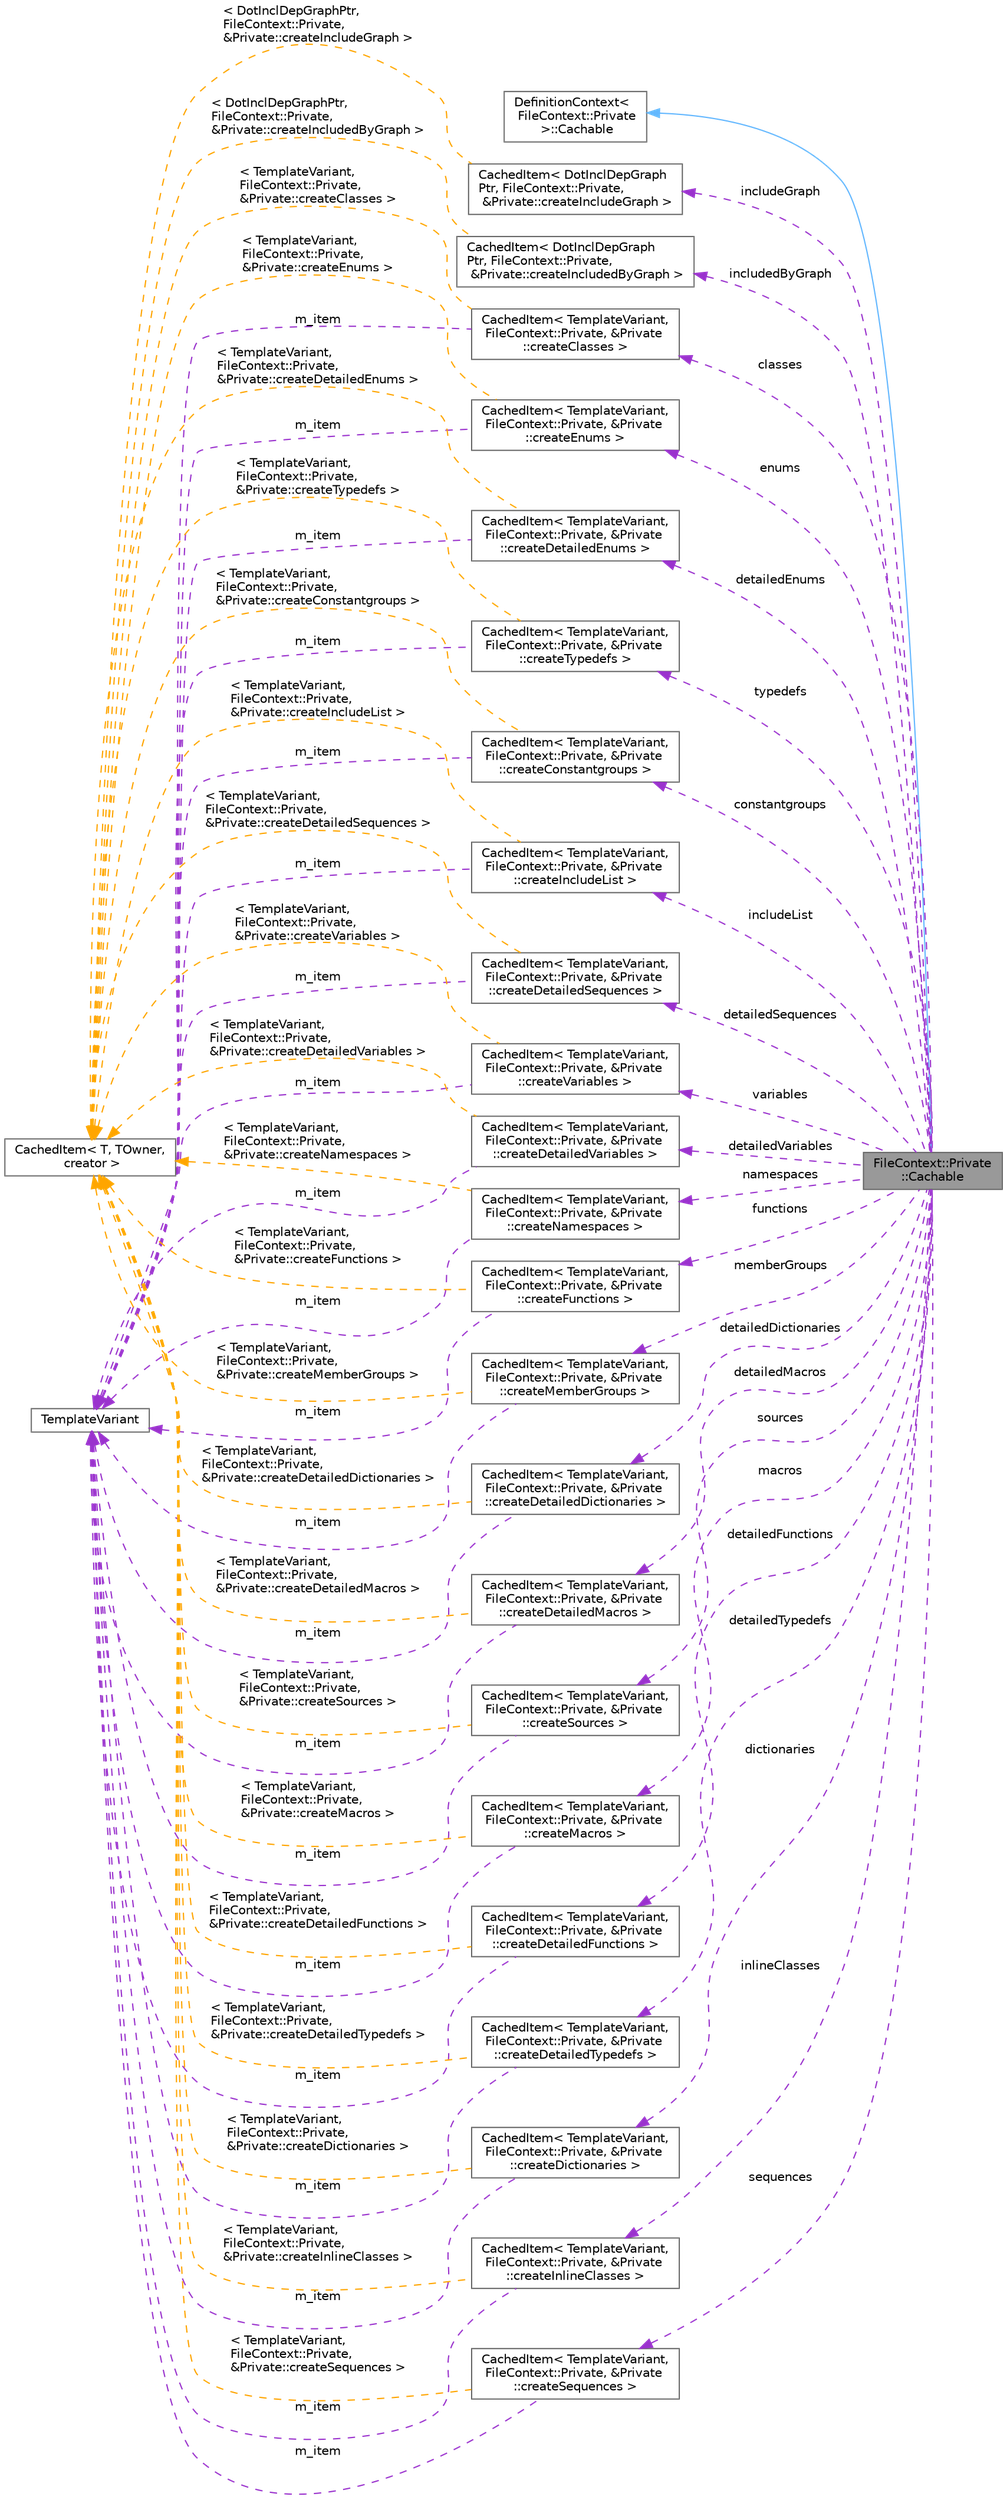 digraph "FileContext::Private::Cachable"
{
 // INTERACTIVE_SVG=YES
 // LATEX_PDF_SIZE
  bgcolor="transparent";
  edge [fontname=Helvetica,fontsize=10,labelfontname=Helvetica,labelfontsize=10];
  node [fontname=Helvetica,fontsize=10,shape=box,height=0.2,width=0.4];
  rankdir="LR";
  Node1 [label="FileContext::Private\l::Cachable",height=0.2,width=0.4,color="gray40", fillcolor="grey60", style="filled", fontcolor="black",tooltip=" "];
  Node2 -> Node1 [dir="back",color="steelblue1",style="solid"];
  Node2 [label="DefinitionContext\<\l FileContext::Private\l \>::Cachable",height=0.2,width=0.4,color="gray40", fillcolor="white", style="filled",tooltip=" "];
  Node3 -> Node1 [dir="back",color="darkorchid3",style="dashed",label=" includeList" ];
  Node3 [label="CachedItem\< TemplateVariant,\l FileContext::Private, &Private\l::createIncludeList \>",height=0.2,width=0.4,color="gray40", fillcolor="white", style="filled",URL="$d7/dc1/class_cached_item.html",tooltip=" "];
  Node4 -> Node3 [dir="back",color="darkorchid3",style="dashed",label=" m_item" ];
  Node4 [label="TemplateVariant",height=0.2,width=0.4,color="gray40", fillcolor="white", style="filled",URL="$d1/dba/class_template_variant.html",tooltip="Variant type which can hold one value of a fixed set of types."];
  Node5 -> Node3 [dir="back",color="orange",style="dashed",label=" \< TemplateVariant,\l FileContext::Private,\l &Private::createIncludeList \>" ];
  Node5 [label="CachedItem\< T, TOwner,\l creator \>",height=0.2,width=0.4,color="gray40", fillcolor="white", style="filled",URL="$d7/dc1/class_cached_item.html",tooltip="Wrapper for data that needs to be cached."];
  Node6 -> Node1 [dir="back",color="darkorchid3",style="dashed",label=" includeGraph" ];
  Node6 [label="CachedItem\< DotInclDepGraph\lPtr, FileContext::Private,\l &Private::createIncludeGraph \>",height=0.2,width=0.4,color="gray40", fillcolor="white", style="filled",URL="$d7/dc1/class_cached_item.html",tooltip=" "];
  Node5 -> Node6 [dir="back",color="orange",style="dashed",label=" \< DotInclDepGraphPtr,\l FileContext::Private,\l &Private::createIncludeGraph \>" ];
  Node7 -> Node1 [dir="back",color="darkorchid3",style="dashed",label=" includedByGraph" ];
  Node7 [label="CachedItem\< DotInclDepGraph\lPtr, FileContext::Private,\l &Private::createIncludedByGraph \>",height=0.2,width=0.4,color="gray40", fillcolor="white", style="filled",URL="$d7/dc1/class_cached_item.html",tooltip=" "];
  Node5 -> Node7 [dir="back",color="orange",style="dashed",label=" \< DotInclDepGraphPtr,\l FileContext::Private,\l &Private::createIncludedByGraph \>" ];
  Node8 -> Node1 [dir="back",color="darkorchid3",style="dashed",label=" sources" ];
  Node8 [label="CachedItem\< TemplateVariant,\l FileContext::Private, &Private\l::createSources \>",height=0.2,width=0.4,color="gray40", fillcolor="white", style="filled",URL="$d7/dc1/class_cached_item.html",tooltip=" "];
  Node4 -> Node8 [dir="back",color="darkorchid3",style="dashed",label=" m_item" ];
  Node5 -> Node8 [dir="back",color="orange",style="dashed",label=" \< TemplateVariant,\l FileContext::Private,\l &Private::createSources \>" ];
  Node9 -> Node1 [dir="back",color="darkorchid3",style="dashed",label=" classes" ];
  Node9 [label="CachedItem\< TemplateVariant,\l FileContext::Private, &Private\l::createClasses \>",height=0.2,width=0.4,color="gray40", fillcolor="white", style="filled",URL="$d7/dc1/class_cached_item.html",tooltip=" "];
  Node4 -> Node9 [dir="back",color="darkorchid3",style="dashed",label=" m_item" ];
  Node5 -> Node9 [dir="back",color="orange",style="dashed",label=" \< TemplateVariant,\l FileContext::Private,\l &Private::createClasses \>" ];
  Node10 -> Node1 [dir="back",color="darkorchid3",style="dashed",label=" namespaces" ];
  Node10 [label="CachedItem\< TemplateVariant,\l FileContext::Private, &Private\l::createNamespaces \>",height=0.2,width=0.4,color="gray40", fillcolor="white", style="filled",URL="$d7/dc1/class_cached_item.html",tooltip=" "];
  Node4 -> Node10 [dir="back",color="darkorchid3",style="dashed",label=" m_item" ];
  Node5 -> Node10 [dir="back",color="orange",style="dashed",label=" \< TemplateVariant,\l FileContext::Private,\l &Private::createNamespaces \>" ];
  Node11 -> Node1 [dir="back",color="darkorchid3",style="dashed",label=" constantgroups" ];
  Node11 [label="CachedItem\< TemplateVariant,\l FileContext::Private, &Private\l::createConstantgroups \>",height=0.2,width=0.4,color="gray40", fillcolor="white", style="filled",URL="$d7/dc1/class_cached_item.html",tooltip=" "];
  Node4 -> Node11 [dir="back",color="darkorchid3",style="dashed",label=" m_item" ];
  Node5 -> Node11 [dir="back",color="orange",style="dashed",label=" \< TemplateVariant,\l FileContext::Private,\l &Private::createConstantgroups \>" ];
  Node12 -> Node1 [dir="back",color="darkorchid3",style="dashed",label=" macros" ];
  Node12 [label="CachedItem\< TemplateVariant,\l FileContext::Private, &Private\l::createMacros \>",height=0.2,width=0.4,color="gray40", fillcolor="white", style="filled",URL="$d7/dc1/class_cached_item.html",tooltip=" "];
  Node4 -> Node12 [dir="back",color="darkorchid3",style="dashed",label=" m_item" ];
  Node5 -> Node12 [dir="back",color="orange",style="dashed",label=" \< TemplateVariant,\l FileContext::Private,\l &Private::createMacros \>" ];
  Node13 -> Node1 [dir="back",color="darkorchid3",style="dashed",label=" typedefs" ];
  Node13 [label="CachedItem\< TemplateVariant,\l FileContext::Private, &Private\l::createTypedefs \>",height=0.2,width=0.4,color="gray40", fillcolor="white", style="filled",URL="$d7/dc1/class_cached_item.html",tooltip=" "];
  Node4 -> Node13 [dir="back",color="darkorchid3",style="dashed",label=" m_item" ];
  Node5 -> Node13 [dir="back",color="orange",style="dashed",label=" \< TemplateVariant,\l FileContext::Private,\l &Private::createTypedefs \>" ];
  Node14 -> Node1 [dir="back",color="darkorchid3",style="dashed",label=" sequences" ];
  Node14 [label="CachedItem\< TemplateVariant,\l FileContext::Private, &Private\l::createSequences \>",height=0.2,width=0.4,color="gray40", fillcolor="white", style="filled",URL="$d7/dc1/class_cached_item.html",tooltip=" "];
  Node4 -> Node14 [dir="back",color="darkorchid3",style="dashed",label=" m_item" ];
  Node5 -> Node14 [dir="back",color="orange",style="dashed",label=" \< TemplateVariant,\l FileContext::Private,\l &Private::createSequences \>" ];
  Node15 -> Node1 [dir="back",color="darkorchid3",style="dashed",label=" dictionaries" ];
  Node15 [label="CachedItem\< TemplateVariant,\l FileContext::Private, &Private\l::createDictionaries \>",height=0.2,width=0.4,color="gray40", fillcolor="white", style="filled",URL="$d7/dc1/class_cached_item.html",tooltip=" "];
  Node4 -> Node15 [dir="back",color="darkorchid3",style="dashed",label=" m_item" ];
  Node5 -> Node15 [dir="back",color="orange",style="dashed",label=" \< TemplateVariant,\l FileContext::Private,\l &Private::createDictionaries \>" ];
  Node16 -> Node1 [dir="back",color="darkorchid3",style="dashed",label=" enums" ];
  Node16 [label="CachedItem\< TemplateVariant,\l FileContext::Private, &Private\l::createEnums \>",height=0.2,width=0.4,color="gray40", fillcolor="white", style="filled",URL="$d7/dc1/class_cached_item.html",tooltip=" "];
  Node4 -> Node16 [dir="back",color="darkorchid3",style="dashed",label=" m_item" ];
  Node5 -> Node16 [dir="back",color="orange",style="dashed",label=" \< TemplateVariant,\l FileContext::Private,\l &Private::createEnums \>" ];
  Node17 -> Node1 [dir="back",color="darkorchid3",style="dashed",label=" functions" ];
  Node17 [label="CachedItem\< TemplateVariant,\l FileContext::Private, &Private\l::createFunctions \>",height=0.2,width=0.4,color="gray40", fillcolor="white", style="filled",URL="$d7/dc1/class_cached_item.html",tooltip=" "];
  Node4 -> Node17 [dir="back",color="darkorchid3",style="dashed",label=" m_item" ];
  Node5 -> Node17 [dir="back",color="orange",style="dashed",label=" \< TemplateVariant,\l FileContext::Private,\l &Private::createFunctions \>" ];
  Node18 -> Node1 [dir="back",color="darkorchid3",style="dashed",label=" variables" ];
  Node18 [label="CachedItem\< TemplateVariant,\l FileContext::Private, &Private\l::createVariables \>",height=0.2,width=0.4,color="gray40", fillcolor="white", style="filled",URL="$d7/dc1/class_cached_item.html",tooltip=" "];
  Node4 -> Node18 [dir="back",color="darkorchid3",style="dashed",label=" m_item" ];
  Node5 -> Node18 [dir="back",color="orange",style="dashed",label=" \< TemplateVariant,\l FileContext::Private,\l &Private::createVariables \>" ];
  Node19 -> Node1 [dir="back",color="darkorchid3",style="dashed",label=" memberGroups" ];
  Node19 [label="CachedItem\< TemplateVariant,\l FileContext::Private, &Private\l::createMemberGroups \>",height=0.2,width=0.4,color="gray40", fillcolor="white", style="filled",URL="$d7/dc1/class_cached_item.html",tooltip=" "];
  Node4 -> Node19 [dir="back",color="darkorchid3",style="dashed",label=" m_item" ];
  Node5 -> Node19 [dir="back",color="orange",style="dashed",label=" \< TemplateVariant,\l FileContext::Private,\l &Private::createMemberGroups \>" ];
  Node20 -> Node1 [dir="back",color="darkorchid3",style="dashed",label=" detailedMacros" ];
  Node20 [label="CachedItem\< TemplateVariant,\l FileContext::Private, &Private\l::createDetailedMacros \>",height=0.2,width=0.4,color="gray40", fillcolor="white", style="filled",URL="$d7/dc1/class_cached_item.html",tooltip=" "];
  Node4 -> Node20 [dir="back",color="darkorchid3",style="dashed",label=" m_item" ];
  Node5 -> Node20 [dir="back",color="orange",style="dashed",label=" \< TemplateVariant,\l FileContext::Private,\l &Private::createDetailedMacros \>" ];
  Node21 -> Node1 [dir="back",color="darkorchid3",style="dashed",label=" detailedTypedefs" ];
  Node21 [label="CachedItem\< TemplateVariant,\l FileContext::Private, &Private\l::createDetailedTypedefs \>",height=0.2,width=0.4,color="gray40", fillcolor="white", style="filled",URL="$d7/dc1/class_cached_item.html",tooltip=" "];
  Node4 -> Node21 [dir="back",color="darkorchid3",style="dashed",label=" m_item" ];
  Node5 -> Node21 [dir="back",color="orange",style="dashed",label=" \< TemplateVariant,\l FileContext::Private,\l &Private::createDetailedTypedefs \>" ];
  Node22 -> Node1 [dir="back",color="darkorchid3",style="dashed",label=" detailedSequences" ];
  Node22 [label="CachedItem\< TemplateVariant,\l FileContext::Private, &Private\l::createDetailedSequences \>",height=0.2,width=0.4,color="gray40", fillcolor="white", style="filled",URL="$d7/dc1/class_cached_item.html",tooltip=" "];
  Node4 -> Node22 [dir="back",color="darkorchid3",style="dashed",label=" m_item" ];
  Node5 -> Node22 [dir="back",color="orange",style="dashed",label=" \< TemplateVariant,\l FileContext::Private,\l &Private::createDetailedSequences \>" ];
  Node23 -> Node1 [dir="back",color="darkorchid3",style="dashed",label=" detailedDictionaries" ];
  Node23 [label="CachedItem\< TemplateVariant,\l FileContext::Private, &Private\l::createDetailedDictionaries \>",height=0.2,width=0.4,color="gray40", fillcolor="white", style="filled",URL="$d7/dc1/class_cached_item.html",tooltip=" "];
  Node4 -> Node23 [dir="back",color="darkorchid3",style="dashed",label=" m_item" ];
  Node5 -> Node23 [dir="back",color="orange",style="dashed",label=" \< TemplateVariant,\l FileContext::Private,\l &Private::createDetailedDictionaries \>" ];
  Node24 -> Node1 [dir="back",color="darkorchid3",style="dashed",label=" detailedEnums" ];
  Node24 [label="CachedItem\< TemplateVariant,\l FileContext::Private, &Private\l::createDetailedEnums \>",height=0.2,width=0.4,color="gray40", fillcolor="white", style="filled",URL="$d7/dc1/class_cached_item.html",tooltip=" "];
  Node4 -> Node24 [dir="back",color="darkorchid3",style="dashed",label=" m_item" ];
  Node5 -> Node24 [dir="back",color="orange",style="dashed",label=" \< TemplateVariant,\l FileContext::Private,\l &Private::createDetailedEnums \>" ];
  Node25 -> Node1 [dir="back",color="darkorchid3",style="dashed",label=" detailedFunctions" ];
  Node25 [label="CachedItem\< TemplateVariant,\l FileContext::Private, &Private\l::createDetailedFunctions \>",height=0.2,width=0.4,color="gray40", fillcolor="white", style="filled",URL="$d7/dc1/class_cached_item.html",tooltip=" "];
  Node4 -> Node25 [dir="back",color="darkorchid3",style="dashed",label=" m_item" ];
  Node5 -> Node25 [dir="back",color="orange",style="dashed",label=" \< TemplateVariant,\l FileContext::Private,\l &Private::createDetailedFunctions \>" ];
  Node26 -> Node1 [dir="back",color="darkorchid3",style="dashed",label=" detailedVariables" ];
  Node26 [label="CachedItem\< TemplateVariant,\l FileContext::Private, &Private\l::createDetailedVariables \>",height=0.2,width=0.4,color="gray40", fillcolor="white", style="filled",URL="$d7/dc1/class_cached_item.html",tooltip=" "];
  Node4 -> Node26 [dir="back",color="darkorchid3",style="dashed",label=" m_item" ];
  Node5 -> Node26 [dir="back",color="orange",style="dashed",label=" \< TemplateVariant,\l FileContext::Private,\l &Private::createDetailedVariables \>" ];
  Node27 -> Node1 [dir="back",color="darkorchid3",style="dashed",label=" inlineClasses" ];
  Node27 [label="CachedItem\< TemplateVariant,\l FileContext::Private, &Private\l::createInlineClasses \>",height=0.2,width=0.4,color="gray40", fillcolor="white", style="filled",URL="$d7/dc1/class_cached_item.html",tooltip=" "];
  Node4 -> Node27 [dir="back",color="darkorchid3",style="dashed",label=" m_item" ];
  Node5 -> Node27 [dir="back",color="orange",style="dashed",label=" \< TemplateVariant,\l FileContext::Private,\l &Private::createInlineClasses \>" ];
}
